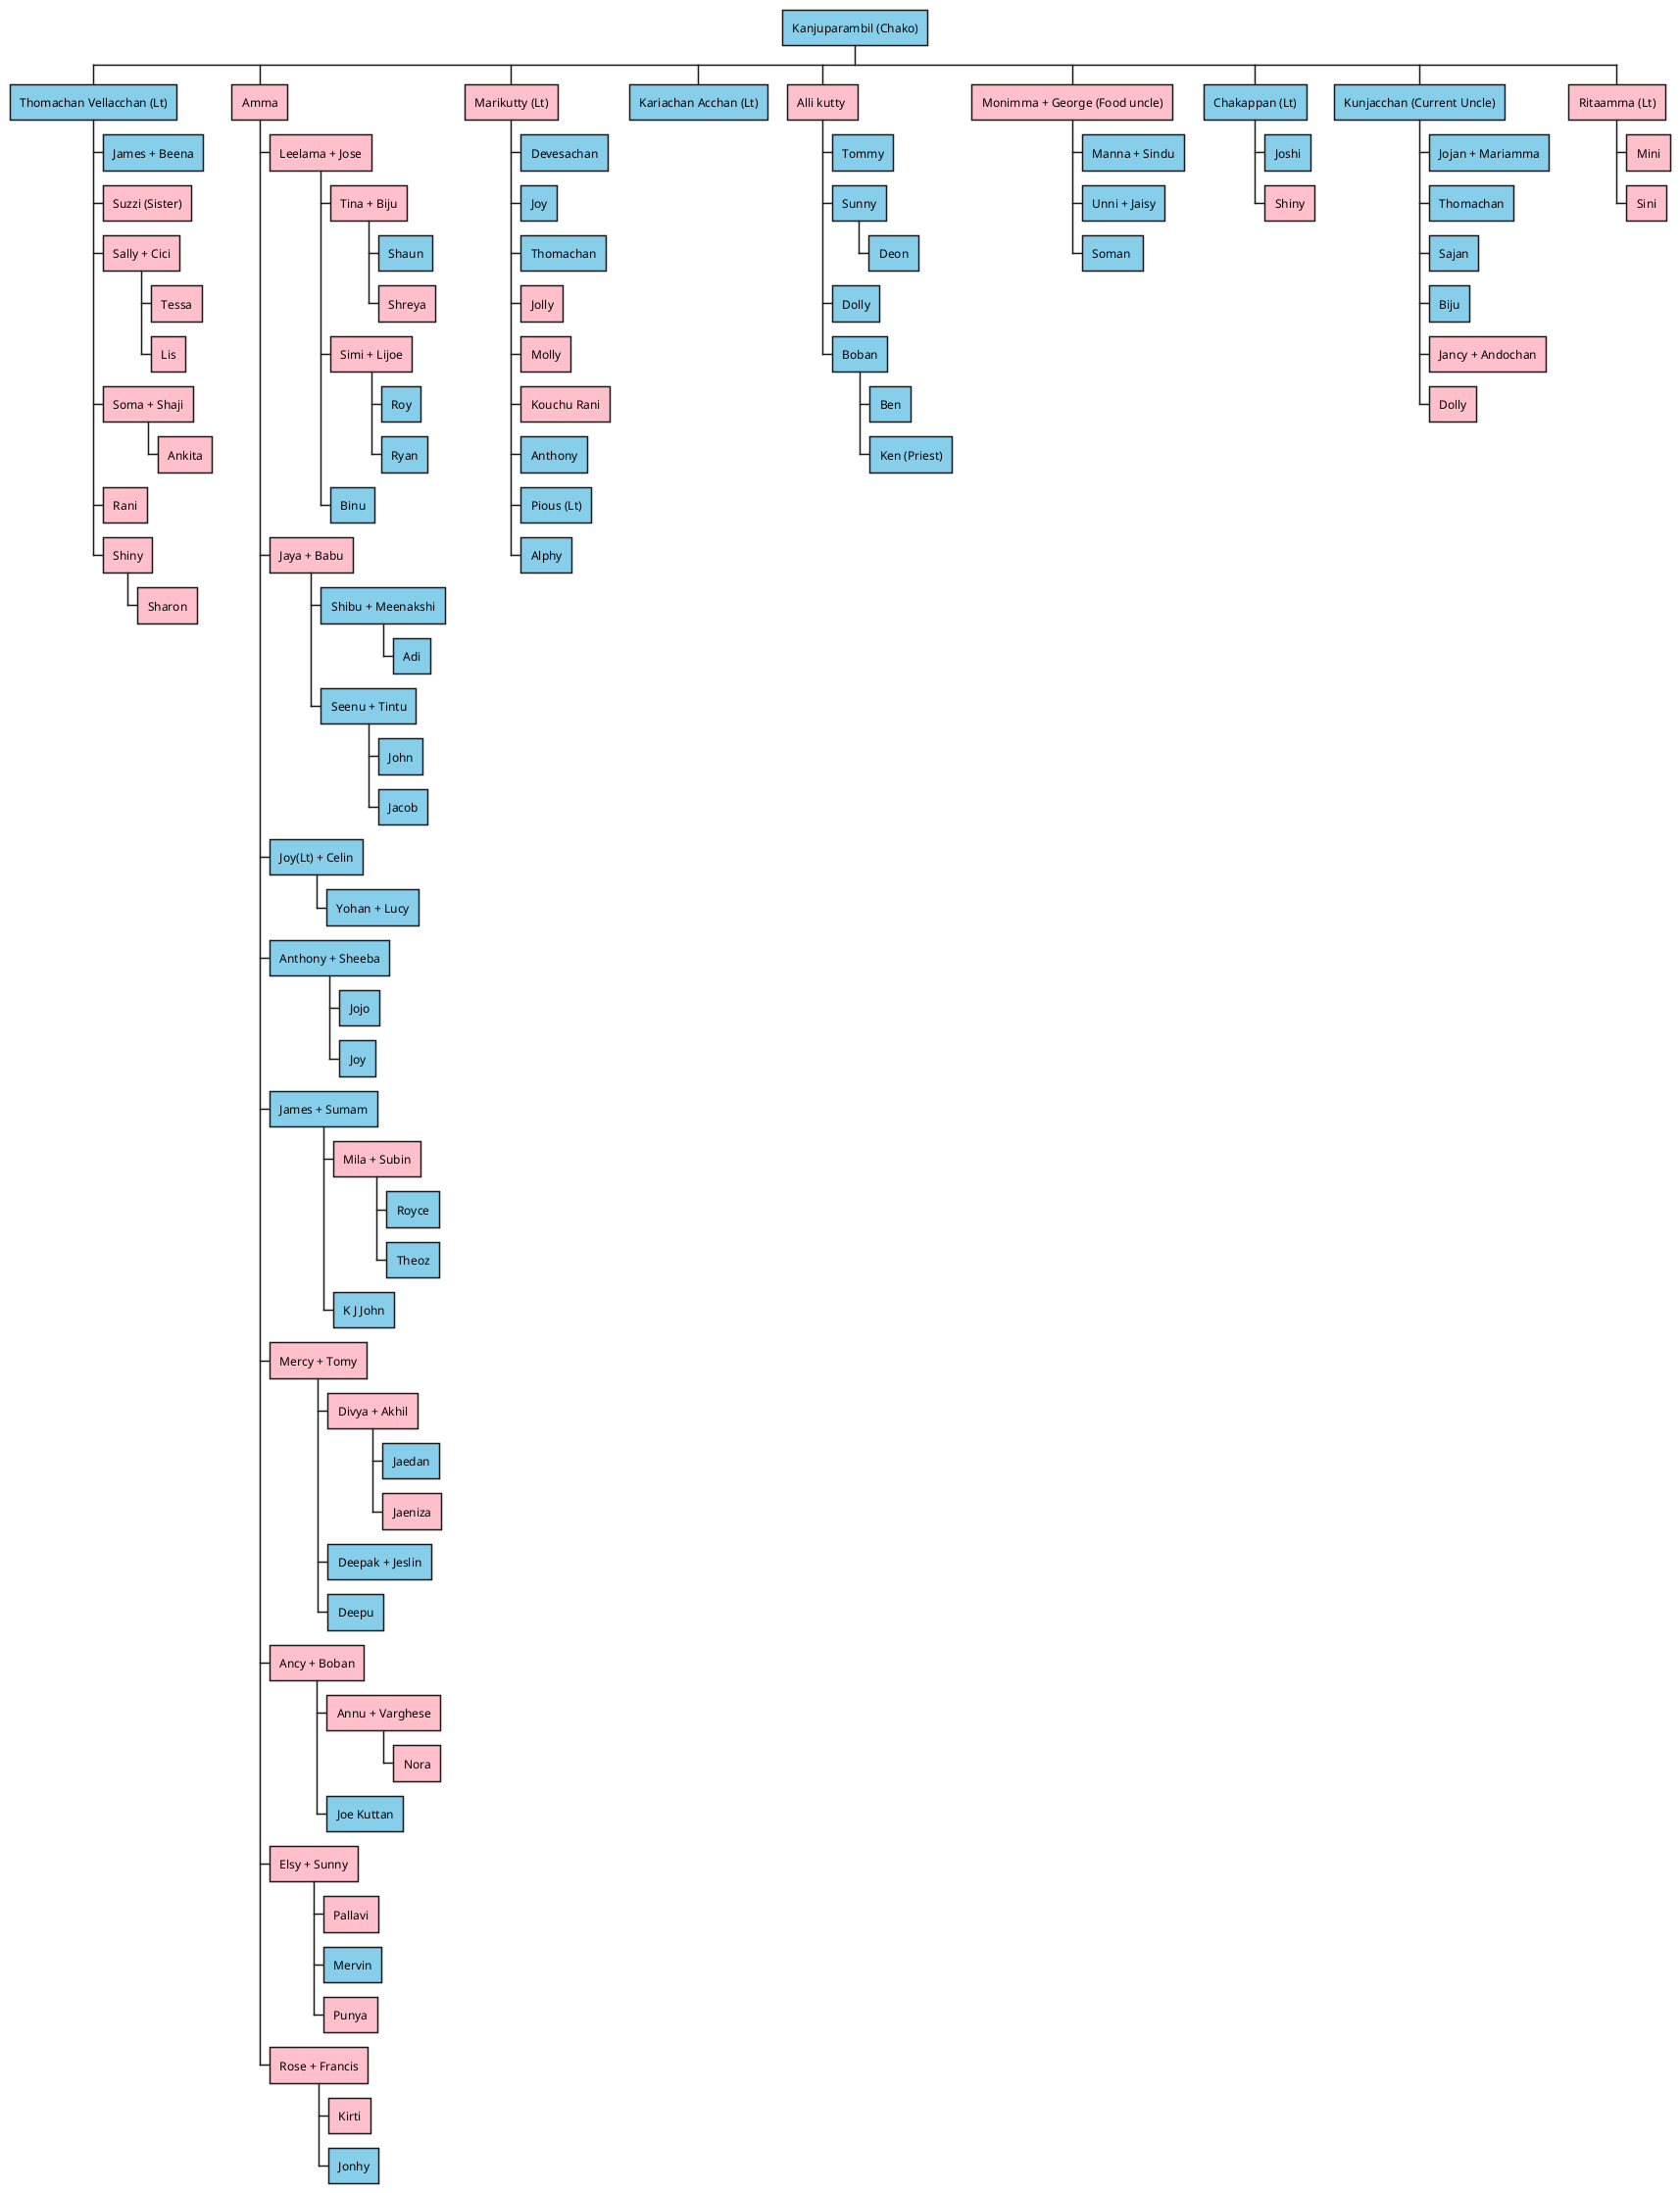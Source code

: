 @startwbs
*[#SkyBlue]  Kanjuparambil (Chako)
**[#SkyBlue]  Thomachan Vellacchan (Lt)
***[#SkyBlue]  James + Beena
***[#pink] Suzzi (Sister)
***[#pink] Sally + Cici
****[#pink] Tessa
****[#pink] Lis
***[#pink] Soma + Shaji
****[#pink] Ankita
***[#pink] Rani
***[#pink] Shiny
****[#pink] Sharon

**[#pink] Amma
***[#pink] Leelama + Jose
****[#pink] Tina + Biju
*****[#SkyBlue] Shaun
*****[#pink] Shreya
****[#pink] Simi + Lijoe
*****[#SkyBlue] Roy
*****[#SkyBlue] Ryan
****[#SkyBlue] Binu
***[#pink] Jaya + Babu
****[#SkyBlue] Shibu + Meenakshi
*****[#SkyBlue] Adi
****[#SkyBlue] Seenu + Tintu
*****[#SkyBlue] John
*****[#SkyBlue] Jacob
***[#SkyBlue] Joy(Lt) + Celin
****[#SkyBlue] Yohan + Lucy
***[#SkyBlue] Anthony + Sheeba
****[#SkyBlue] Jojo
****[#SkyBlue] Joy
***[#SkyBlue] James + Sumam
****[#pink] Mila + Subin
*****[#SkyBlue] Royce
*****[#SkyBlue] Theoz
****[#SkyBlue] K J John
***[#pink] Mercy + Tomy
****[#pink] Divya + Akhil
*****[#SkyBlue] Jaedan
*****[#pink] Jaeniza
****[#SkyBlue] Deepak + Jeslin
****[#SkyBlue] Deepu
***[#pink] Ancy + Boban
****[#pink] Annu + Varghese
*****[#pink] Nora
****[#SkyBlue] Joe Kuttan
***[#pink] Elsy + Sunny
****[#pink] Pallavi
****[#SkyBlue] Mervin
****[#pink] Punya
***[#pink] Rose + Francis
****[#pink] Kirti
****[#SkyBlue] Jonhy


**[#pink] Marikutty (Lt)
***[#SkyBlue]  Devesachan
***[#SkyBlue] Joy
***[#SkyBlue] Thomachan
***[#pink] Jolly
***[#pink] Molly
***[#pink] Kouchu Rani
***[#SkyBlue] Anthony
***[#SkyBlue] Pious (Lt)
***[#SkyBlue] Alphy

**[#SkyBlue]  Kariachan Acchan (Lt)

**[#pink] Alli kutty 
***[#SkyBlue]  Tommy
***[#SkyBlue]  Sunny
****[#SkyBlue]  Deon
***[#SkyBlue]  Dolly
***[#SkyBlue]  Boban
****[#SkyBlue]  Ben
****[#SkyBlue]  Ken (Priest)

**[#pink] Monimma + George (Food uncle)
***[#SkyBlue]  Manna + Sindu
***[#SkyBlue]  Unni + Jaisy
***[#SkyBlue]  Soman 


**[#SkyBlue]  Chakappan (Lt)
***[#SkyBlue]  Joshi
***[#pink] Shiny
**[#SkyBlue]  Kunjacchan (Current Uncle)
***[#SkyBlue]  Jojan + Mariamma
***[#SkyBlue]  Thomachan
***[#SkyBlue]  Sajan
***[#SkyBlue]  Biju
***[#pink] Jancy + Andochan
***[#pink] Dolly

**[#pink] Ritaamma (Lt)
***[#pink] Mini
***[#pink] Sini

@endwbs